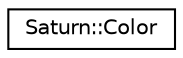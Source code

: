 digraph "Graphical Class Hierarchy"
{
  edge [fontname="Helvetica",fontsize="10",labelfontname="Helvetica",labelfontsize="10"];
  node [fontname="Helvetica",fontsize="10",shape=record];
  rankdir="LR";
  Node0 [label="Saturn::Color",height=0.2,width=0.4,color="black", fillcolor="white", style="filled",URL="$class_saturn_1_1_color.html"];
}
